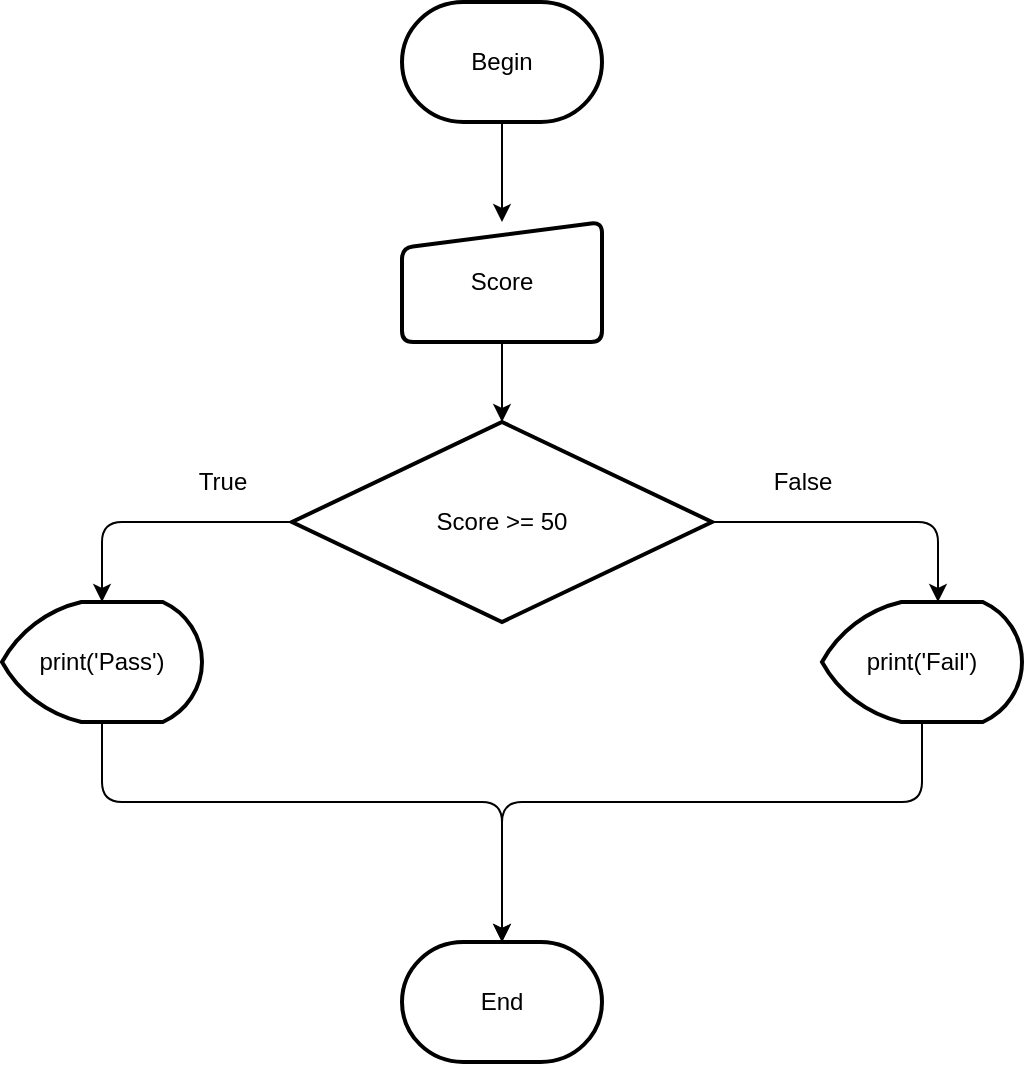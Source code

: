 <mxfile>
    <diagram id="jIjICXr549Mg26tS1bCl" name="Page-1">
        <mxGraphModel dx="1012" dy="790" grid="1" gridSize="10" guides="1" tooltips="1" connect="1" arrows="1" fold="1" page="1" pageScale="1" pageWidth="850" pageHeight="1100" math="0" shadow="0">
            <root>
                <mxCell id="0"/>
                <mxCell id="1" parent="0"/>
                <mxCell id="8" style="edgeStyle=none;html=1;entryX=0.5;entryY=0;entryDx=0;entryDy=0;" parent="1" source="2" target="4" edge="1">
                    <mxGeometry relative="1" as="geometry"/>
                </mxCell>
                <mxCell id="2" value="Begin" style="strokeWidth=2;html=1;shape=mxgraph.flowchart.terminator;whiteSpace=wrap;" parent="1" vertex="1">
                    <mxGeometry x="410" y="40" width="100" height="60" as="geometry"/>
                </mxCell>
                <mxCell id="3" value="End" style="strokeWidth=2;html=1;shape=mxgraph.flowchart.terminator;whiteSpace=wrap;" parent="1" vertex="1">
                    <mxGeometry x="410" y="510" width="100" height="60" as="geometry"/>
                </mxCell>
                <mxCell id="9" style="edgeStyle=none;html=1;entryX=0.5;entryY=0;entryDx=0;entryDy=0;entryPerimeter=0;" parent="1" source="4" target="5" edge="1">
                    <mxGeometry relative="1" as="geometry"/>
                </mxCell>
                <mxCell id="4" value="Score" style="html=1;strokeWidth=2;shape=manualInput;whiteSpace=wrap;rounded=1;size=13;arcSize=11;" parent="1" vertex="1">
                    <mxGeometry x="410" y="150" width="100" height="60" as="geometry"/>
                </mxCell>
                <mxCell id="5" value="Score &amp;gt;= 50" style="strokeWidth=2;html=1;shape=mxgraph.flowchart.decision;whiteSpace=wrap;" parent="1" vertex="1">
                    <mxGeometry x="355" y="250" width="210" height="100" as="geometry"/>
                </mxCell>
                <mxCell id="6" value="print('Pass')" style="strokeWidth=2;html=1;shape=mxgraph.flowchart.display;whiteSpace=wrap;" parent="1" vertex="1">
                    <mxGeometry x="210" y="340" width="100" height="60" as="geometry"/>
                </mxCell>
                <mxCell id="7" value="print('Fail')" style="strokeWidth=2;html=1;shape=mxgraph.flowchart.display;whiteSpace=wrap;" parent="1" vertex="1">
                    <mxGeometry x="620" y="340" width="100" height="60" as="geometry"/>
                </mxCell>
                <mxCell id="11" value="" style="edgeStyle=segmentEdgeStyle;endArrow=classic;html=1;exitX=1;exitY=0.5;exitDx=0;exitDy=0;exitPerimeter=0;entryX=0.58;entryY=0;entryDx=0;entryDy=0;entryPerimeter=0;" parent="1" source="5" target="7" edge="1">
                    <mxGeometry width="50" height="50" relative="1" as="geometry">
                        <mxPoint x="590" y="290" as="sourcePoint"/>
                        <mxPoint x="640" y="240" as="targetPoint"/>
                    </mxGeometry>
                </mxCell>
                <mxCell id="12" value="" style="edgeStyle=segmentEdgeStyle;endArrow=classic;html=1;entryX=0.5;entryY=0;entryDx=0;entryDy=0;entryPerimeter=0;" parent="1" source="5" target="6" edge="1">
                    <mxGeometry width="50" height="50" relative="1" as="geometry">
                        <mxPoint x="150" y="260" as="sourcePoint"/>
                        <mxPoint x="263" y="300" as="targetPoint"/>
                    </mxGeometry>
                </mxCell>
                <mxCell id="13" value="" style="edgeStyle=segmentEdgeStyle;endArrow=classic;html=1;exitX=0.5;exitY=1;exitDx=0;exitDy=0;exitPerimeter=0;strokeColor=default;" parent="1" source="7" edge="1">
                    <mxGeometry width="50" height="50" relative="1" as="geometry">
                        <mxPoint x="480" y="460" as="sourcePoint"/>
                        <mxPoint x="460" y="510" as="targetPoint"/>
                        <Array as="points">
                            <mxPoint x="670" y="440"/>
                        </Array>
                    </mxGeometry>
                </mxCell>
                <mxCell id="14" value="" style="edgeStyle=segmentEdgeStyle;endArrow=classic;html=1;exitX=0.5;exitY=1;exitDx=0;exitDy=0;exitPerimeter=0;entryX=0.5;entryY=0;entryDx=0;entryDy=0;entryPerimeter=0;" parent="1" source="6" target="3" edge="1">
                    <mxGeometry width="50" height="50" relative="1" as="geometry">
                        <mxPoint x="680" y="410" as="sourcePoint"/>
                        <mxPoint x="470" y="450" as="targetPoint"/>
                        <Array as="points">
                            <mxPoint x="260" y="440"/>
                            <mxPoint x="460" y="440"/>
                        </Array>
                    </mxGeometry>
                </mxCell>
                <mxCell id="16" value="True" style="text;html=1;align=center;verticalAlign=middle;resizable=0;points=[];autosize=1;strokeColor=none;fillColor=none;" parent="1" vertex="1">
                    <mxGeometry x="300" y="270" width="40" height="20" as="geometry"/>
                </mxCell>
                <mxCell id="17" value="False" style="text;html=1;align=center;verticalAlign=middle;resizable=0;points=[];autosize=1;strokeColor=none;fillColor=none;" parent="1" vertex="1">
                    <mxGeometry x="590" y="270" width="40" height="20" as="geometry"/>
                </mxCell>
            </root>
        </mxGraphModel>
    </diagram>
</mxfile>